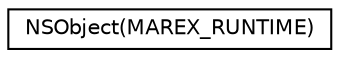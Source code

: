 digraph "类继承关系图"
{
  edge [fontname="Helvetica",fontsize="10",labelfontname="Helvetica",labelfontsize="10"];
  node [fontname="Helvetica",fontsize="10",shape=record];
  rankdir="LR";
  Node0 [label="NSObject(MAREX_RUNTIME)",height=0.2,width=0.4,color="black", fillcolor="white", style="filled",URL="$category_n_s_object_07_m_a_r_e_x___r_u_n_t_i_m_e_08.html"];
}
